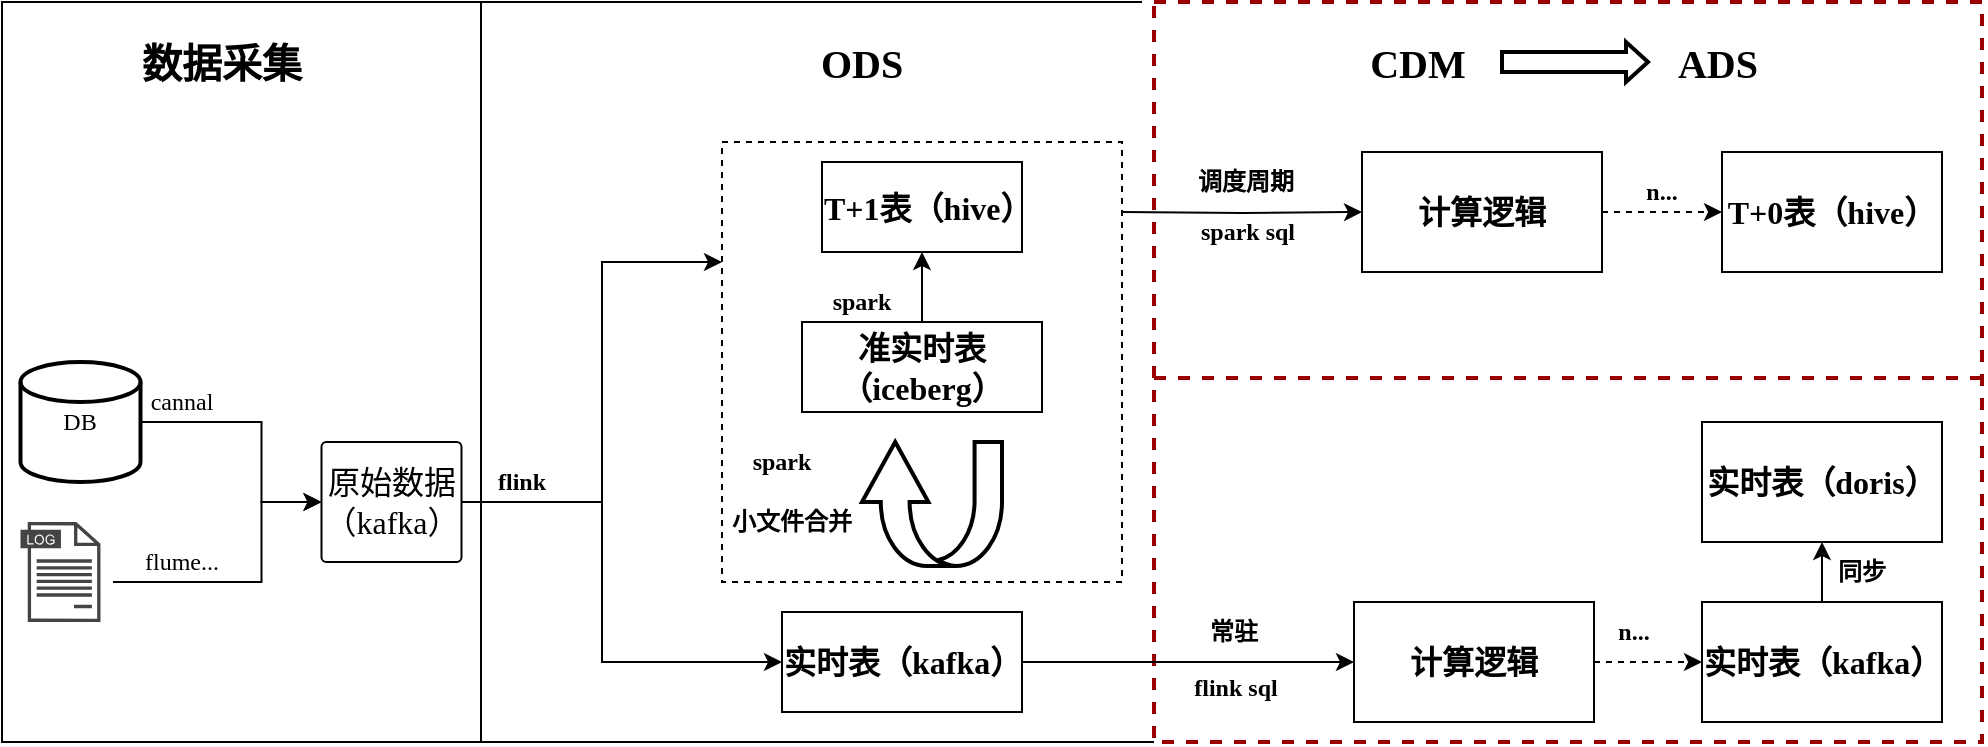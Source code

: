<mxfile version="21.0.6" type="github">
  <diagram name="第 1 页" id="T3tAwt_vPYVnly3fnjv3">
    <mxGraphModel dx="1961" dy="736" grid="1" gridSize="10" guides="1" tooltips="1" connect="1" arrows="1" fold="1" page="1" pageScale="1" pageWidth="827" pageHeight="1169" math="0" shadow="0">
      <root>
        <mxCell id="0" />
        <mxCell id="1" parent="0" />
        <mxCell id="ZKqceegPxrlyIrNejlB7-1" value="" style="rounded=0;whiteSpace=wrap;html=1;fillColor=none;strokeColor=default;fontFamily=微软雅黑;" parent="1" diagramCategory="general" diagramName="Rectangle" vertex="1">
          <mxGeometry x="-420" y="220" width="239.5" height="370" as="geometry" />
        </mxCell>
        <mxCell id="f1Rn8pXJ9OwuXsxrikAa-1" value="" style="rounded=0;whiteSpace=wrap;html=1;fillColor=default;strokeColor=#990000;strokeWidth=2;dashed=1;fontFamily=微软雅黑;" parent="1" diagramCategory="general" diagramName="Rectangle" vertex="1">
          <mxGeometry x="156" y="220" width="414" height="370" as="geometry" />
        </mxCell>
        <mxCell id="f1Rn8pXJ9OwuXsxrikAa-3" style="edgeStyle=orthogonalEdgeStyle;rounded=0;orthogonalLoop=1;jettySize=auto;html=1;exitX=1;exitY=0.5;exitDx=0;exitDy=0;entryX=0;entryY=0.5;entryDx=0;entryDy=0;fontFamily=微软雅黑;" parent="1" target="f1Rn8pXJ9OwuXsxrikAa-24" edge="1">
          <mxGeometry relative="1" as="geometry">
            <mxPoint x="140" y="325" as="sourcePoint" />
          </mxGeometry>
        </mxCell>
        <mxCell id="f1Rn8pXJ9OwuXsxrikAa-7" style="edgeStyle=orthogonalEdgeStyle;rounded=0;orthogonalLoop=1;jettySize=auto;html=1;exitX=1;exitY=0.5;exitDx=0;exitDy=0;fontFamily=微软雅黑;" parent="1" target="G87PHVEnyd1MV2bbsa4x-1" edge="1" source="f1Rn8pXJ9OwuXsxrikAa-15">
          <mxGeometry relative="1" as="geometry">
            <mxPoint x="-150" y="430" as="sourcePoint" />
            <mxPoint x="-80" y="420" as="targetPoint" />
            <Array as="points">
              <mxPoint x="-120" y="470" />
              <mxPoint x="-120" y="350" />
            </Array>
          </mxGeometry>
        </mxCell>
        <mxCell id="f1Rn8pXJ9OwuXsxrikAa-8" style="edgeStyle=orthogonalEdgeStyle;rounded=0;orthogonalLoop=1;jettySize=auto;html=1;fontFamily=微软雅黑;entryX=0;entryY=0.5;entryDx=0;entryDy=0;" parent="1" source="f1Rn8pXJ9OwuXsxrikAa-15" target="G87PHVEnyd1MV2bbsa4x-9" edge="1">
          <mxGeometry relative="1" as="geometry">
            <mxPoint x="-150" y="430" as="sourcePoint" />
            <mxPoint x="-80.0" y="525" as="targetPoint" />
            <Array as="points">
              <mxPoint x="-120" y="470" />
            </Array>
          </mxGeometry>
        </mxCell>
        <mxCell id="f1Rn8pXJ9OwuXsxrikAa-11" style="edgeStyle=orthogonalEdgeStyle;rounded=0;orthogonalLoop=1;jettySize=auto;html=1;fontFamily=微软雅黑;" parent="1" source="f1Rn8pXJ9OwuXsxrikAa-12" target="f1Rn8pXJ9OwuXsxrikAa-15" edge="1">
          <mxGeometry relative="1" as="geometry">
            <Array as="points">
              <mxPoint x="-290.25" y="430" />
              <mxPoint x="-290.25" y="470" />
            </Array>
          </mxGeometry>
        </mxCell>
        <mxCell id="f1Rn8pXJ9OwuXsxrikAa-12" value="DB" style="shape=mxgraph.flowchart.database;whiteSpace=wrap;html=1;fillColor=#ffffff;strokeColor=#000000;strokeWidth=2;fontFamily=微软雅黑;" parent="1" diagramCategory="Flowchart" diagramName="Database" vertex="1">
          <mxGeometry x="-410.75" y="400" width="60" height="60" as="geometry" />
        </mxCell>
        <mxCell id="f1Rn8pXJ9OwuXsxrikAa-13" style="edgeStyle=orthogonalEdgeStyle;rounded=0;orthogonalLoop=1;jettySize=auto;html=1;exitX=0;exitY=0;exitDx=52.5;exitDy=30;exitPerimeter=0;entryX=0;entryY=0.5;entryDx=0;entryDy=0;fontFamily=微软雅黑;" parent="1" target="f1Rn8pXJ9OwuXsxrikAa-15" edge="1">
          <mxGeometry relative="1" as="geometry">
            <Array as="points">
              <mxPoint x="-290.25" y="510" />
              <mxPoint x="-290.25" y="470" />
            </Array>
            <mxPoint x="-364.5" y="510" as="sourcePoint" />
          </mxGeometry>
        </mxCell>
        <mxCell id="f1Rn8pXJ9OwuXsxrikAa-15" value="&lt;span style=&quot;font-size: 16px;&quot;&gt;原始数据（kafka）&lt;/span&gt;" style="rounded=1;whiteSpace=wrap;html=1;arcSize=4;fontFamily=微软雅黑;" parent="1" diagramCategory="general" diagramName="RoundedRectangle" vertex="1">
          <mxGeometry x="-260.25" y="440" width="70" height="60" as="geometry" />
        </mxCell>
        <mxCell id="f1Rn8pXJ9OwuXsxrikAa-16" value="cannal" style="text;html=1;strokeColor=none;fillColor=none;align=center;verticalAlign=middle;whiteSpace=wrap;rounded=0;fontFamily=微软雅黑;" parent="1" diagramCategory="general" diagramName="text" vertex="1">
          <mxGeometry x="-350.25" y="410" width="40" height="20" as="geometry" />
        </mxCell>
        <mxCell id="f1Rn8pXJ9OwuXsxrikAa-17" value="flume..." style="text;html=1;strokeColor=none;fillColor=none;align=center;verticalAlign=middle;whiteSpace=wrap;rounded=0;fontFamily=微软雅黑;" parent="1" diagramCategory="general" diagramName="text" vertex="1">
          <mxGeometry x="-350.25" y="490" width="40" height="20" as="geometry" />
        </mxCell>
        <mxCell id="f1Rn8pXJ9OwuXsxrikAa-18" value="&lt;b&gt;flink&lt;/b&gt;" style="text;html=1;strokeColor=none;fillColor=none;align=center;verticalAlign=middle;whiteSpace=wrap;rounded=0;fontFamily=微软雅黑;" parent="1" diagramCategory="general" diagramName="text" vertex="1">
          <mxGeometry x="-180.5" y="450" width="40" height="20" as="geometry" />
        </mxCell>
        <mxCell id="f1Rn8pXJ9OwuXsxrikAa-23" style="edgeStyle=orthogonalEdgeStyle;rounded=0;orthogonalLoop=1;jettySize=auto;html=1;exitX=1;exitY=0.5;exitDx=0;exitDy=0;fontSize=20;dashed=1;fontFamily=微软雅黑;" parent="1" source="f1Rn8pXJ9OwuXsxrikAa-24" target="f1Rn8pXJ9OwuXsxrikAa-33" edge="1">
          <mxGeometry relative="1" as="geometry" />
        </mxCell>
        <mxCell id="f1Rn8pXJ9OwuXsxrikAa-24" value="&lt;font style=&quot;font-size: 16px;&quot;&gt;计算逻辑&lt;/font&gt;" style="rounded=0;whiteSpace=wrap;html=1;fontStyle=1;fontFamily=微软雅黑;" parent="1" diagramCategory="general" diagramName="Rectangle" vertex="1">
          <mxGeometry x="260" y="295" width="120" height="60" as="geometry" />
        </mxCell>
        <mxCell id="f1Rn8pXJ9OwuXsxrikAa-25" value="&lt;b&gt;调度周期&lt;/b&gt;" style="text;html=1;strokeColor=none;fillColor=none;align=center;verticalAlign=middle;whiteSpace=wrap;rounded=0;fontFamily=微软雅黑;" parent="1" diagramCategory="general" diagramName="text" vertex="1">
          <mxGeometry x="172" y="300" width="60" height="20" as="geometry" />
        </mxCell>
        <mxCell id="f1Rn8pXJ9OwuXsxrikAa-27" value="ODS" style="text;html=1;strokeColor=none;fillColor=none;align=center;verticalAlign=middle;whiteSpace=wrap;rounded=0;fontStyle=1;fontSize=20;fontFamily=微软雅黑;" parent="1" diagramCategory="general" diagramName="text" vertex="1">
          <mxGeometry x="-40" y="240" width="100" height="20" as="geometry" />
        </mxCell>
        <mxCell id="f1Rn8pXJ9OwuXsxrikAa-28" style="edgeStyle=orthogonalEdgeStyle;rounded=0;orthogonalLoop=1;jettySize=auto;html=1;exitX=1;exitY=0.5;exitDx=0;exitDy=0;fontSize=20;dashed=1;fontFamily=微软雅黑;" parent="1" source="f1Rn8pXJ9OwuXsxrikAa-29" target="f1Rn8pXJ9OwuXsxrikAa-32" edge="1">
          <mxGeometry relative="1" as="geometry" />
        </mxCell>
        <mxCell id="f1Rn8pXJ9OwuXsxrikAa-29" value="&lt;span style=&quot;font-size: 16px;&quot;&gt;计算逻辑&lt;/span&gt;" style="rounded=0;whiteSpace=wrap;html=1;fontStyle=1;fontFamily=微软雅黑;" parent="1" diagramCategory="general" diagramName="Rectangle" vertex="1">
          <mxGeometry x="256" y="520" width="120" height="60" as="geometry" />
        </mxCell>
        <mxCell id="f1Rn8pXJ9OwuXsxrikAa-30" value="&lt;b&gt;常驻&lt;/b&gt;" style="text;html=1;strokeColor=none;fillColor=none;align=center;verticalAlign=middle;whiteSpace=wrap;rounded=0;fontFamily=微软雅黑;" parent="1" diagramCategory="general" diagramName="text" vertex="1">
          <mxGeometry x="156" y="525" width="80" height="20" as="geometry" />
        </mxCell>
        <mxCell id="f1Rn8pXJ9OwuXsxrikAa-31" value="CDM" style="text;html=1;strokeColor=none;fillColor=none;align=center;verticalAlign=middle;whiteSpace=wrap;rounded=0;fontStyle=1;fontSize=20;fontFamily=微软雅黑;" parent="1" diagramCategory="general" diagramName="text" vertex="1">
          <mxGeometry x="220" y="240" width="136" height="20" as="geometry" />
        </mxCell>
        <mxCell id="G87PHVEnyd1MV2bbsa4x-18" style="edgeStyle=orthogonalEdgeStyle;rounded=0;orthogonalLoop=1;jettySize=auto;html=1;exitX=0.5;exitY=0;exitDx=0;exitDy=0;entryX=0.5;entryY=1;entryDx=0;entryDy=0;" edge="1" parent="1" source="f1Rn8pXJ9OwuXsxrikAa-32" target="f1Rn8pXJ9OwuXsxrikAa-44">
          <mxGeometry relative="1" as="geometry" />
        </mxCell>
        <mxCell id="f1Rn8pXJ9OwuXsxrikAa-32" value="&lt;span style=&quot;font-size: 16px;&quot;&gt;实时表（kafka）&lt;/span&gt;" style="rounded=0;whiteSpace=wrap;html=1;fontStyle=1;fontFamily=微软雅黑;" parent="1" diagramCategory="general" diagramName="Rectangle" vertex="1">
          <mxGeometry x="430" y="520" width="120" height="60" as="geometry" />
        </mxCell>
        <mxCell id="f1Rn8pXJ9OwuXsxrikAa-33" value="&lt;font style=&quot;font-size: 16px;&quot;&gt;T+0表（hive）&lt;/font&gt;" style="rounded=0;whiteSpace=wrap;html=1;fontStyle=1;fontFamily=微软雅黑;" parent="1" diagramCategory="general" diagramName="Rectangle" vertex="1">
          <mxGeometry x="440" y="295" width="110" height="60" as="geometry" />
        </mxCell>
        <mxCell id="f1Rn8pXJ9OwuXsxrikAa-34" value="n..." style="text;html=1;strokeColor=none;fillColor=none;align=center;verticalAlign=middle;whiteSpace=wrap;rounded=0;fontStyle=1;fontFamily=微软雅黑;" parent="1" diagramCategory="general" diagramName="text" vertex="1">
          <mxGeometry x="376" y="525" width="40" height="20" as="geometry" />
        </mxCell>
        <mxCell id="f1Rn8pXJ9OwuXsxrikAa-36" value="n..." style="text;html=1;strokeColor=none;fillColor=none;align=center;verticalAlign=middle;whiteSpace=wrap;rounded=0;fontStyle=1;fontFamily=微软雅黑;" parent="1" diagramCategory="general" diagramName="text" vertex="1">
          <mxGeometry x="390" y="305" width="40" height="20" as="geometry" />
        </mxCell>
        <mxCell id="f1Rn8pXJ9OwuXsxrikAa-38" value="" style="verticalLabelPosition=bottom;verticalAlign=top;html=1;strokeWidth=2;shape=mxgraph.arrows2.arrow;dy=0.5;dx=11;notch=0;fontFamily=微软雅黑;" parent="1" vertex="1">
          <mxGeometry x="330" y="240" width="73" height="20" as="geometry" />
        </mxCell>
        <mxCell id="f1Rn8pXJ9OwuXsxrikAa-39" value="ADS" style="text;html=1;strokeColor=none;fillColor=none;align=center;verticalAlign=middle;whiteSpace=wrap;rounded=0;fontStyle=1;fontSize=20;fontFamily=微软雅黑;" parent="1" diagramCategory="general" diagramName="text" vertex="1">
          <mxGeometry x="370" y="240" width="136" height="20" as="geometry" />
        </mxCell>
        <mxCell id="f1Rn8pXJ9OwuXsxrikAa-40" value="" style="sketch=0;pointerEvents=1;shadow=0;dashed=0;html=1;strokeColor=none;fillColor=#434445;aspect=fixed;labelPosition=center;verticalLabelPosition=bottom;verticalAlign=top;align=center;outlineConnect=0;shape=mxgraph.vvd.log_files;fontFamily=微软雅黑;" parent="1" vertex="1">
          <mxGeometry x="-410.75" y="480" width="40" height="50" as="geometry" />
        </mxCell>
        <mxCell id="f1Rn8pXJ9OwuXsxrikAa-41" value="&lt;b&gt;flink sql&lt;/b&gt;" style="text;html=1;strokeColor=none;fillColor=none;align=center;verticalAlign=middle;whiteSpace=wrap;rounded=0;fontFamily=微软雅黑;" parent="1" diagramCategory="general" diagramName="text" vertex="1">
          <mxGeometry x="172" y="553" width="50" height="20" as="geometry" />
        </mxCell>
        <mxCell id="f1Rn8pXJ9OwuXsxrikAa-44" value="&lt;span style=&quot;font-size: 16px;&quot;&gt;实时表（doris）&lt;/span&gt;" style="rounded=0;whiteSpace=wrap;html=1;fontStyle=1;fontFamily=微软雅黑;" parent="1" diagramCategory="general" diagramName="Rectangle" vertex="1">
          <mxGeometry x="430" y="430" width="120" height="60" as="geometry" />
        </mxCell>
        <mxCell id="f1Rn8pXJ9OwuXsxrikAa-46" value="&lt;b&gt;spark sql&lt;/b&gt;" style="text;html=1;strokeColor=none;fillColor=none;align=center;verticalAlign=middle;whiteSpace=wrap;rounded=0;fontFamily=微软雅黑;" parent="1" diagramCategory="general" diagramName="text" vertex="1">
          <mxGeometry x="163" y="325" width="80" height="20" as="geometry" />
        </mxCell>
        <mxCell id="ZKqceegPxrlyIrNejlB7-2" value="数据采集" style="text;html=1;strokeColor=none;fillColor=none;align=center;verticalAlign=middle;whiteSpace=wrap;rounded=0;fontStyle=1;fontSize=20;fontFamily=微软雅黑;" parent="1" diagramCategory="general" diagramName="text" vertex="1">
          <mxGeometry x="-360.25" y="240" width="100" height="20" as="geometry" />
        </mxCell>
        <mxCell id="ZKqceegPxrlyIrNejlB7-4" value="" style="endArrow=none;html=1;rounded=0;sketch=0;strokeColor=#000000;strokeWidth=1;fontFamily=微软雅黑;fontSize=14;exitX=1;exitY=1;exitDx=0;exitDy=0;entryX=0;entryY=1;entryDx=0;entryDy=0;" parent="1" source="ZKqceegPxrlyIrNejlB7-1" target="f1Rn8pXJ9OwuXsxrikAa-1" edge="1">
          <mxGeometry width="50" height="50" relative="1" as="geometry">
            <mxPoint x="-160" y="780" as="sourcePoint" />
            <mxPoint x="200" y="700" as="targetPoint" />
          </mxGeometry>
        </mxCell>
        <mxCell id="ZKqceegPxrlyIrNejlB7-5" value="" style="endArrow=none;html=1;rounded=0;sketch=0;strokeColor=#000000;strokeWidth=1;fontFamily=微软雅黑;fontSize=14;exitX=1;exitY=1;exitDx=0;exitDy=0;" parent="1" edge="1">
          <mxGeometry width="50" height="50" relative="1" as="geometry">
            <mxPoint x="-180.5" y="220" as="sourcePoint" />
            <mxPoint x="150" y="220" as="targetPoint" />
          </mxGeometry>
        </mxCell>
        <mxCell id="ZKqceegPxrlyIrNejlB7-8" value="&lt;b&gt;同步&lt;/b&gt;" style="text;html=1;strokeColor=none;fillColor=none;align=center;verticalAlign=middle;whiteSpace=wrap;rounded=0;fontFamily=微软雅黑;" parent="1" diagramCategory="general" diagramName="text" vertex="1">
          <mxGeometry x="490" y="495" width="40" height="20" as="geometry" />
        </mxCell>
        <mxCell id="G87PHVEnyd1MV2bbsa4x-1" value="" style="rounded=0;whiteSpace=wrap;html=1;dashed=1;fillColor=default;strokeColor=default;fontFamily=微软雅黑;" diagramCategory="general" diagramName="Rectangle" vertex="1" parent="1">
          <mxGeometry x="-60" y="290" width="200" height="220" as="geometry" />
        </mxCell>
        <mxCell id="G87PHVEnyd1MV2bbsa4x-12" style="edgeStyle=orthogonalEdgeStyle;rounded=0;orthogonalLoop=1;jettySize=auto;html=1;exitX=0.5;exitY=0;exitDx=0;exitDy=0;" edge="1" parent="1" source="G87PHVEnyd1MV2bbsa4x-3" target="G87PHVEnyd1MV2bbsa4x-10">
          <mxGeometry relative="1" as="geometry" />
        </mxCell>
        <mxCell id="G87PHVEnyd1MV2bbsa4x-3" value="&lt;span style=&quot;font-size: 16px;&quot;&gt;准实时表（iceberg）&lt;/span&gt;" style="rounded=0;whiteSpace=wrap;html=1;fontStyle=1;fontFamily=微软雅黑;" diagramCategory="general" diagramName="Rectangle" vertex="1" parent="1">
          <mxGeometry x="-20" y="380" width="120" height="45" as="geometry" />
        </mxCell>
        <mxCell id="G87PHVEnyd1MV2bbsa4x-4" value="" style="shape=mxgraph.arrows.u_turn_up_arrow;whiteSpace=wrap;html=1;fillColor=#ffffff;strokeColor=#000000;strokeWidth=2;fontFamily=微软雅黑;" diagramCategory="arrow" diagramName="UTurnUpArrow" vertex="1" parent="1">
          <mxGeometry x="10" y="440" width="70" height="62" as="geometry" />
        </mxCell>
        <mxCell id="G87PHVEnyd1MV2bbsa4x-5" value="&lt;b&gt;spark&lt;/b&gt;" style="text;html=1;strokeColor=none;fillColor=none;align=center;verticalAlign=middle;whiteSpace=wrap;rounded=0;fontFamily=微软雅黑;" diagramCategory="general" diagramName="text" vertex="1" parent="1">
          <mxGeometry x="-50" y="440" width="40" height="20" as="geometry" />
        </mxCell>
        <mxCell id="G87PHVEnyd1MV2bbsa4x-7" value="&lt;b&gt;spark&lt;/b&gt;" style="text;html=1;strokeColor=none;fillColor=none;align=center;verticalAlign=middle;whiteSpace=wrap;rounded=0;fontFamily=微软雅黑;" diagramCategory="general" diagramName="text" vertex="1" parent="1">
          <mxGeometry x="-10" y="360" width="40" height="20" as="geometry" />
        </mxCell>
        <mxCell id="G87PHVEnyd1MV2bbsa4x-8" value="&lt;b&gt;小文件合并&lt;/b&gt;" style="text;html=1;strokeColor=none;fillColor=none;align=center;verticalAlign=middle;whiteSpace=wrap;rounded=0;fontFamily=微软雅黑;" diagramCategory="general" diagramName="text" vertex="1" parent="1">
          <mxGeometry x="-60" y="470" width="70" height="20" as="geometry" />
        </mxCell>
        <mxCell id="G87PHVEnyd1MV2bbsa4x-16" style="edgeStyle=orthogonalEdgeStyle;rounded=0;orthogonalLoop=1;jettySize=auto;html=1;exitX=1;exitY=0.5;exitDx=0;exitDy=0;entryX=0;entryY=0.5;entryDx=0;entryDy=0;" edge="1" parent="1" source="G87PHVEnyd1MV2bbsa4x-9" target="f1Rn8pXJ9OwuXsxrikAa-29">
          <mxGeometry relative="1" as="geometry" />
        </mxCell>
        <mxCell id="G87PHVEnyd1MV2bbsa4x-9" value="&lt;span style=&quot;font-size: 16px;&quot;&gt;实时表（kafka）&lt;/span&gt;" style="rounded=0;whiteSpace=wrap;html=1;fontStyle=1;fontFamily=微软雅黑;" diagramCategory="general" diagramName="Rectangle" vertex="1" parent="1">
          <mxGeometry x="-30" y="525" width="120" height="50" as="geometry" />
        </mxCell>
        <mxCell id="G87PHVEnyd1MV2bbsa4x-10" value="&lt;span style=&quot;font-size: 16px;&quot;&gt;T+1表（hive）&lt;/span&gt;" style="rounded=0;whiteSpace=wrap;html=1;fontStyle=1;fontFamily=微软雅黑;" diagramCategory="general" diagramName="Rectangle" vertex="1" parent="1">
          <mxGeometry x="-10" y="300" width="100" height="45" as="geometry" />
        </mxCell>
        <mxCell id="G87PHVEnyd1MV2bbsa4x-24" value="" style="endArrow=none;html=1;rounded=0;entryX=1;entryY=0.5;entryDx=0;entryDy=0;exitX=0;exitY=0.5;exitDx=0;exitDy=0;strokeWidth=2;strokeColor=#990000;dashed=1;" edge="1" parent="1">
          <mxGeometry width="50" height="50" relative="1" as="geometry">
            <mxPoint x="156" y="408" as="sourcePoint" />
            <mxPoint x="570" y="408" as="targetPoint" />
          </mxGeometry>
        </mxCell>
      </root>
    </mxGraphModel>
  </diagram>
</mxfile>
